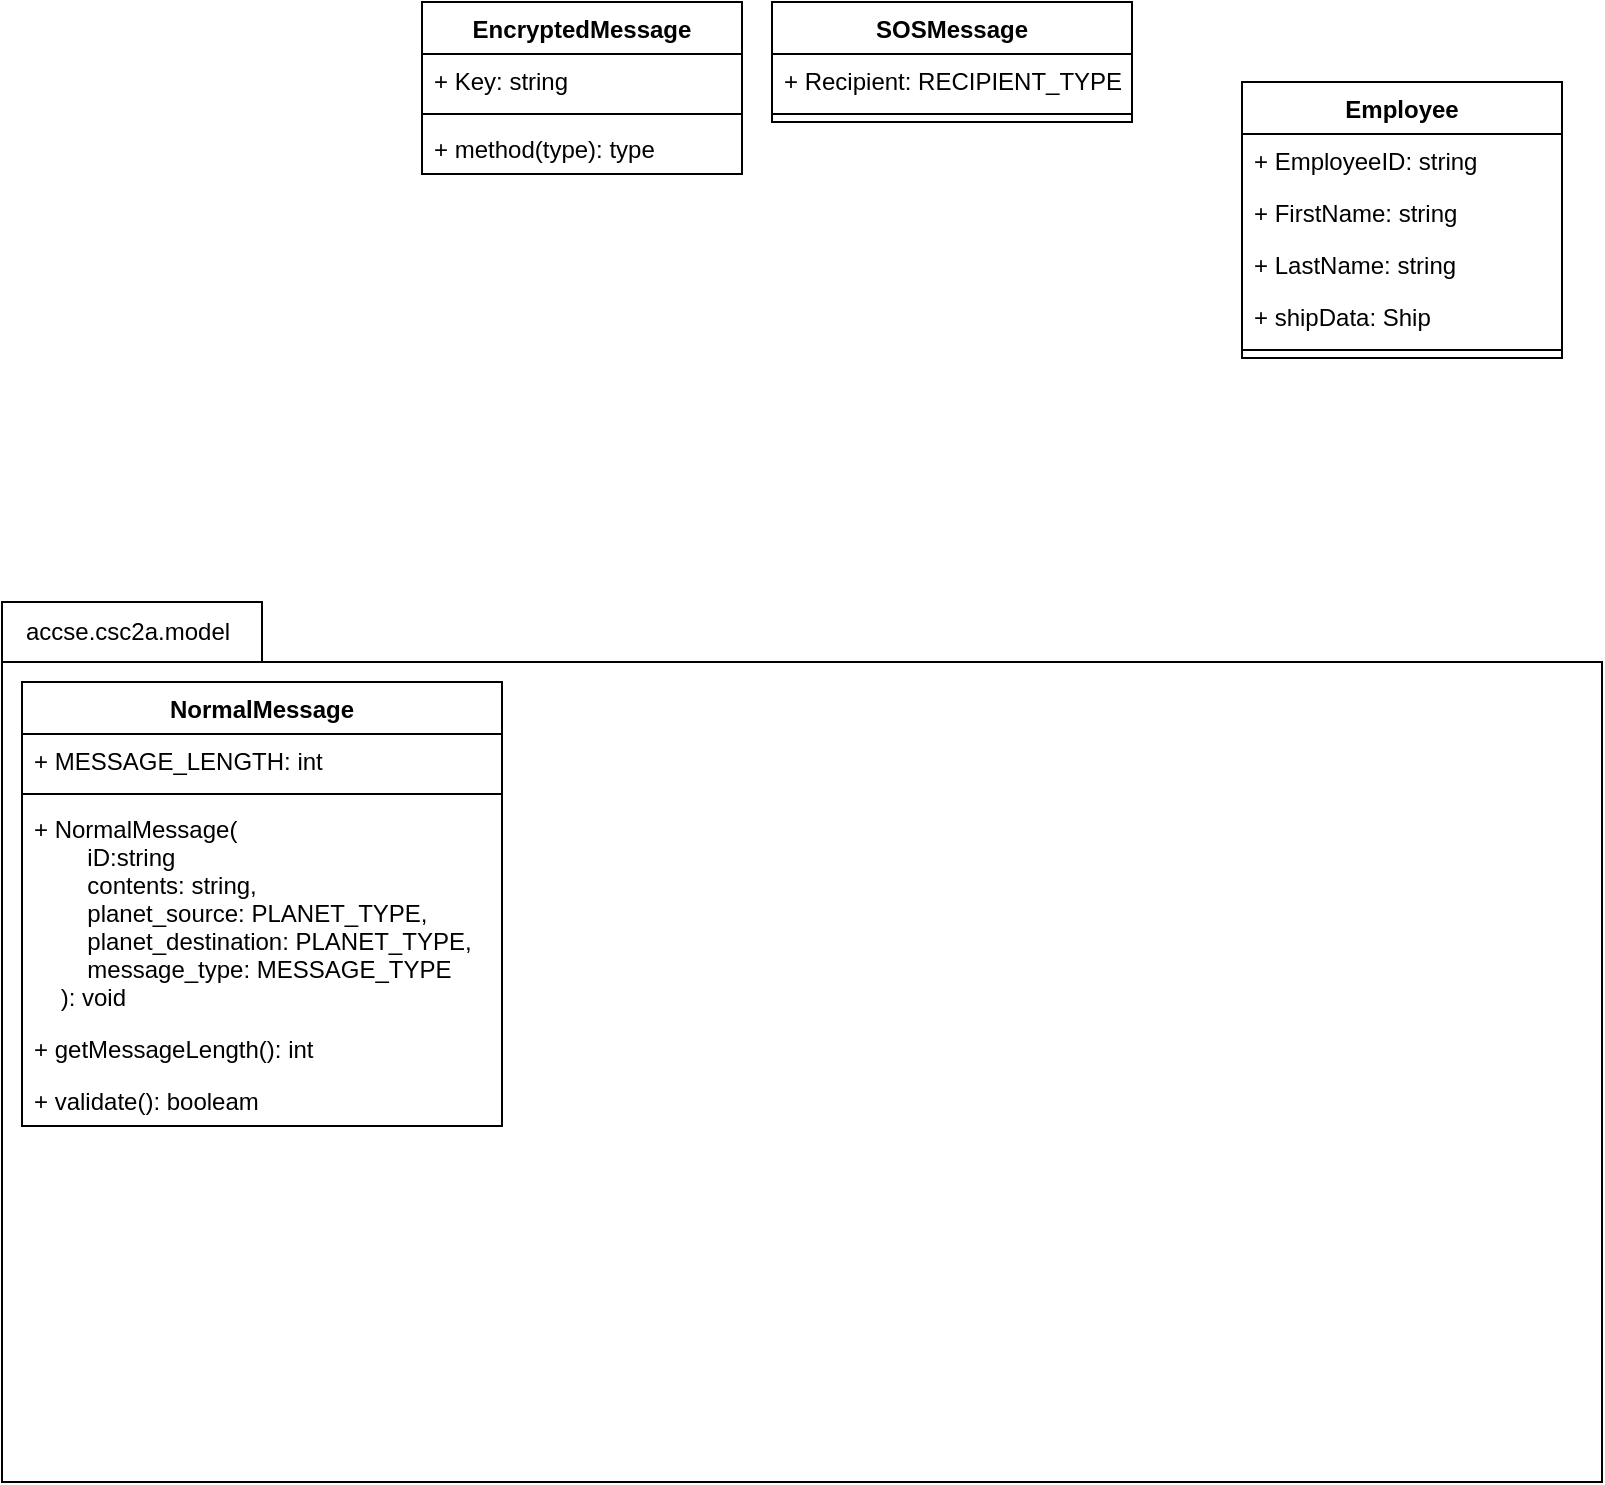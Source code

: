 <mxfile version="20.5.3" type="embed"><diagram id="TbBO6vk4nTLV004NzveU" name="Page-1"><mxGraphModel dx="1366" dy="867" grid="1" gridSize="10" guides="1" tooltips="1" connect="1" arrows="1" fold="1" page="1" pageScale="1" pageWidth="850" pageHeight="1100" math="0" shadow="0"><root><mxCell id="0"/><mxCell id="1" parent="0"/><mxCell id="w3hjDTiOp9T9BmGMhdes-1" value="" style="shape=folder;fontStyle=1;spacingTop=10;tabWidth=130;tabHeight=30;tabPosition=left;html=1;" parent="1" vertex="1"><mxGeometry x="40" y="360" width="800" height="440" as="geometry"/></mxCell><mxCell id="w3hjDTiOp9T9BmGMhdes-2" value="SOSMessage" style="swimlane;fontStyle=1;align=center;verticalAlign=top;childLayout=stackLayout;horizontal=1;startSize=26;horizontalStack=0;resizeParent=1;resizeParentMax=0;resizeLast=0;collapsible=1;marginBottom=0;" parent="1" vertex="1"><mxGeometry x="425" y="60" width="180" height="60" as="geometry"/></mxCell><mxCell id="w3hjDTiOp9T9BmGMhdes-3" value="+ Recipient: RECIPIENT_TYPE" style="text;strokeColor=none;fillColor=none;align=left;verticalAlign=top;spacingLeft=4;spacingRight=4;overflow=hidden;rotatable=0;points=[[0,0.5],[1,0.5]];portConstraint=eastwest;" parent="w3hjDTiOp9T9BmGMhdes-2" vertex="1"><mxGeometry y="26" width="180" height="26" as="geometry"/></mxCell><mxCell id="w3hjDTiOp9T9BmGMhdes-4" value="" style="line;strokeWidth=1;fillColor=none;align=left;verticalAlign=middle;spacingTop=-1;spacingLeft=3;spacingRight=3;rotatable=0;labelPosition=right;points=[];portConstraint=eastwest;" parent="w3hjDTiOp9T9BmGMhdes-2" vertex="1"><mxGeometry y="52" width="180" height="8" as="geometry"/></mxCell><mxCell id="w3hjDTiOp9T9BmGMhdes-6" value="EncryptedMessage" style="swimlane;fontStyle=1;align=center;verticalAlign=top;childLayout=stackLayout;horizontal=1;startSize=26;horizontalStack=0;resizeParent=1;resizeParentMax=0;resizeLast=0;collapsible=1;marginBottom=0;" parent="1" vertex="1"><mxGeometry x="250" y="60" width="160" height="86" as="geometry"/></mxCell><mxCell id="w3hjDTiOp9T9BmGMhdes-7" value="+ Key: string" style="text;strokeColor=none;fillColor=none;align=left;verticalAlign=top;spacingLeft=4;spacingRight=4;overflow=hidden;rotatable=0;points=[[0,0.5],[1,0.5]];portConstraint=eastwest;" parent="w3hjDTiOp9T9BmGMhdes-6" vertex="1"><mxGeometry y="26" width="160" height="26" as="geometry"/></mxCell><mxCell id="w3hjDTiOp9T9BmGMhdes-8" value="" style="line;strokeWidth=1;fillColor=none;align=left;verticalAlign=middle;spacingTop=-1;spacingLeft=3;spacingRight=3;rotatable=0;labelPosition=right;points=[];portConstraint=eastwest;" parent="w3hjDTiOp9T9BmGMhdes-6" vertex="1"><mxGeometry y="52" width="160" height="8" as="geometry"/></mxCell><mxCell id="w3hjDTiOp9T9BmGMhdes-9" value="+ method(type): type" style="text;strokeColor=none;fillColor=none;align=left;verticalAlign=top;spacingLeft=4;spacingRight=4;overflow=hidden;rotatable=0;points=[[0,0.5],[1,0.5]];portConstraint=eastwest;" parent="w3hjDTiOp9T9BmGMhdes-6" vertex="1"><mxGeometry y="60" width="160" height="26" as="geometry"/></mxCell><mxCell id="w3hjDTiOp9T9BmGMhdes-10" value="NormalMessage" style="swimlane;fontStyle=1;align=center;verticalAlign=top;childLayout=stackLayout;horizontal=1;startSize=26;horizontalStack=0;resizeParent=1;resizeParentMax=0;resizeLast=0;collapsible=1;marginBottom=0;" parent="1" vertex="1"><mxGeometry x="50" y="400" width="240" height="222" as="geometry"/></mxCell><mxCell id="w3hjDTiOp9T9BmGMhdes-11" value="+ MESSAGE_LENGTH: int" style="text;strokeColor=none;fillColor=none;align=left;verticalAlign=top;spacingLeft=4;spacingRight=4;overflow=hidden;rotatable=0;points=[[0,0.5],[1,0.5]];portConstraint=eastwest;" parent="w3hjDTiOp9T9BmGMhdes-10" vertex="1"><mxGeometry y="26" width="240" height="26" as="geometry"/></mxCell><mxCell id="w3hjDTiOp9T9BmGMhdes-12" value="" style="line;strokeWidth=1;fillColor=none;align=left;verticalAlign=middle;spacingTop=-1;spacingLeft=3;spacingRight=3;rotatable=0;labelPosition=right;points=[];portConstraint=eastwest;" parent="w3hjDTiOp9T9BmGMhdes-10" vertex="1"><mxGeometry y="52" width="240" height="8" as="geometry"/></mxCell><mxCell id="20" value="+ NormalMessage(&#10;        iD:string&#10;        contents: string,&#10;        planet_source: PLANET_TYPE,&#10;        planet_destination: PLANET_TYPE,&#10;        message_type: MESSAGE_TYPE&#10;    ): void" style="text;strokeColor=none;fillColor=none;align=left;verticalAlign=top;spacingLeft=4;spacingRight=4;overflow=hidden;rotatable=0;points=[[0,0.5],[1,0.5]];portConstraint=eastwest;" parent="w3hjDTiOp9T9BmGMhdes-10" vertex="1"><mxGeometry y="60" width="240" height="110" as="geometry"/></mxCell><mxCell id="19" value="+ getMessageLength(): int" style="text;strokeColor=none;fillColor=none;align=left;verticalAlign=top;spacingLeft=4;spacingRight=4;overflow=hidden;rotatable=0;points=[[0,0.5],[1,0.5]];portConstraint=eastwest;" parent="w3hjDTiOp9T9BmGMhdes-10" vertex="1"><mxGeometry y="170" width="240" height="26" as="geometry"/></mxCell><mxCell id="21" value="+ validate(): booleam" style="text;strokeColor=none;fillColor=none;align=left;verticalAlign=top;spacingLeft=4;spacingRight=4;overflow=hidden;rotatable=0;points=[[0,0.5],[1,0.5]];portConstraint=eastwest;" parent="w3hjDTiOp9T9BmGMhdes-10" vertex="1"><mxGeometry y="196" width="240" height="26" as="geometry"/></mxCell><mxCell id="w3hjDTiOp9T9BmGMhdes-14" value="Employee" style="swimlane;fontStyle=1;align=center;verticalAlign=top;childLayout=stackLayout;horizontal=1;startSize=26;horizontalStack=0;resizeParent=1;resizeParentMax=0;resizeLast=0;collapsible=1;marginBottom=0;" parent="1" vertex="1"><mxGeometry x="660" y="100" width="160" height="138" as="geometry"/></mxCell><mxCell id="w3hjDTiOp9T9BmGMhdes-15" value="+ EmployeeID: string" style="text;strokeColor=none;fillColor=none;align=left;verticalAlign=top;spacingLeft=4;spacingRight=4;overflow=hidden;rotatable=0;points=[[0,0.5],[1,0.5]];portConstraint=eastwest;" parent="w3hjDTiOp9T9BmGMhdes-14" vertex="1"><mxGeometry y="26" width="160" height="26" as="geometry"/></mxCell><mxCell id="w3hjDTiOp9T9BmGMhdes-20" value="+ FirstName: string" style="text;strokeColor=none;fillColor=none;align=left;verticalAlign=top;spacingLeft=4;spacingRight=4;overflow=hidden;rotatable=0;points=[[0,0.5],[1,0.5]];portConstraint=eastwest;" parent="w3hjDTiOp9T9BmGMhdes-14" vertex="1"><mxGeometry y="52" width="160" height="26" as="geometry"/></mxCell><mxCell id="w3hjDTiOp9T9BmGMhdes-18" value="+ LastName: string" style="text;strokeColor=none;fillColor=none;align=left;verticalAlign=top;spacingLeft=4;spacingRight=4;overflow=hidden;rotatable=0;points=[[0,0.5],[1,0.5]];portConstraint=eastwest;" parent="w3hjDTiOp9T9BmGMhdes-14" vertex="1"><mxGeometry y="78" width="160" height="26" as="geometry"/></mxCell><mxCell id="w3hjDTiOp9T9BmGMhdes-19" value="+ shipData: Ship" style="text;strokeColor=none;fillColor=none;align=left;verticalAlign=top;spacingLeft=4;spacingRight=4;overflow=hidden;rotatable=0;points=[[0,0.5],[1,0.5]];portConstraint=eastwest;" parent="w3hjDTiOp9T9BmGMhdes-14" vertex="1"><mxGeometry y="104" width="160" height="26" as="geometry"/></mxCell><mxCell id="w3hjDTiOp9T9BmGMhdes-16" value="" style="line;strokeWidth=1;fillColor=none;align=left;verticalAlign=middle;spacingTop=-1;spacingLeft=3;spacingRight=3;rotatable=0;labelPosition=right;points=[];portConstraint=eastwest;" parent="w3hjDTiOp9T9BmGMhdes-14" vertex="1"><mxGeometry y="130" width="160" height="8" as="geometry"/></mxCell><mxCell id="2" value="accse.csc2a.model" style="text;html=1;strokeColor=none;fillColor=none;align=left;verticalAlign=middle;whiteSpace=wrap;rounded=0;" parent="1" vertex="1"><mxGeometry x="50" y="360" width="70" height="30" as="geometry"/></mxCell></root></mxGraphModel></diagram></mxfile>